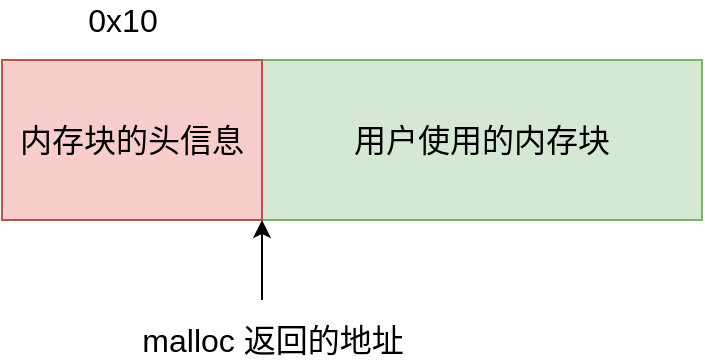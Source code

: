 <mxfile version="17.1.3" type="github">
  <diagram id="UBCMmzzyJxCG5NBkDQrW" name="Page-1">
    <mxGraphModel dx="732" dy="641" grid="1" gridSize="10" guides="1" tooltips="1" connect="1" arrows="1" fold="1" page="1" pageScale="1" pageWidth="827" pageHeight="1169" math="0" shadow="0">
      <root>
        <mxCell id="0" />
        <mxCell id="1" parent="0" />
        <mxCell id="WowMR0IQ3SSCzQduIoS1-1" value="用户使用的内存块" style="rounded=0;whiteSpace=wrap;html=1;fillColor=#d5e8d4;strokeColor=#82b366;fontSize=16;" vertex="1" parent="1">
          <mxGeometry x="240" y="120" width="220" height="80" as="geometry" />
        </mxCell>
        <mxCell id="WowMR0IQ3SSCzQduIoS1-2" value="内存块的头信息" style="rounded=0;whiteSpace=wrap;html=1;fillColor=#f8cecc;strokeColor=#b85450;fontSize=16;" vertex="1" parent="1">
          <mxGeometry x="110" y="120" width="130" height="80" as="geometry" />
        </mxCell>
        <mxCell id="WowMR0IQ3SSCzQduIoS1-3" value="" style="endArrow=classic;html=1;rounded=0;entryX=1;entryY=1;entryDx=0;entryDy=0;fontSize=16;" edge="1" parent="1" target="WowMR0IQ3SSCzQduIoS1-2">
          <mxGeometry width="50" height="50" relative="1" as="geometry">
            <mxPoint x="240" y="240" as="sourcePoint" />
            <mxPoint x="300" y="240" as="targetPoint" />
          </mxGeometry>
        </mxCell>
        <mxCell id="WowMR0IQ3SSCzQduIoS1-4" value="malloc 返回的地址" style="text;html=1;align=center;verticalAlign=middle;resizable=0;points=[];autosize=1;strokeColor=none;fillColor=none;fontSize=16;" vertex="1" parent="1">
          <mxGeometry x="170" y="250" width="150" height="20" as="geometry" />
        </mxCell>
        <mxCell id="WowMR0IQ3SSCzQduIoS1-5" value="0x10" style="text;html=1;align=center;verticalAlign=middle;resizable=0;points=[];autosize=1;strokeColor=none;fillColor=none;fontSize=16;" vertex="1" parent="1">
          <mxGeometry x="145" y="90" width="50" height="20" as="geometry" />
        </mxCell>
      </root>
    </mxGraphModel>
  </diagram>
</mxfile>
